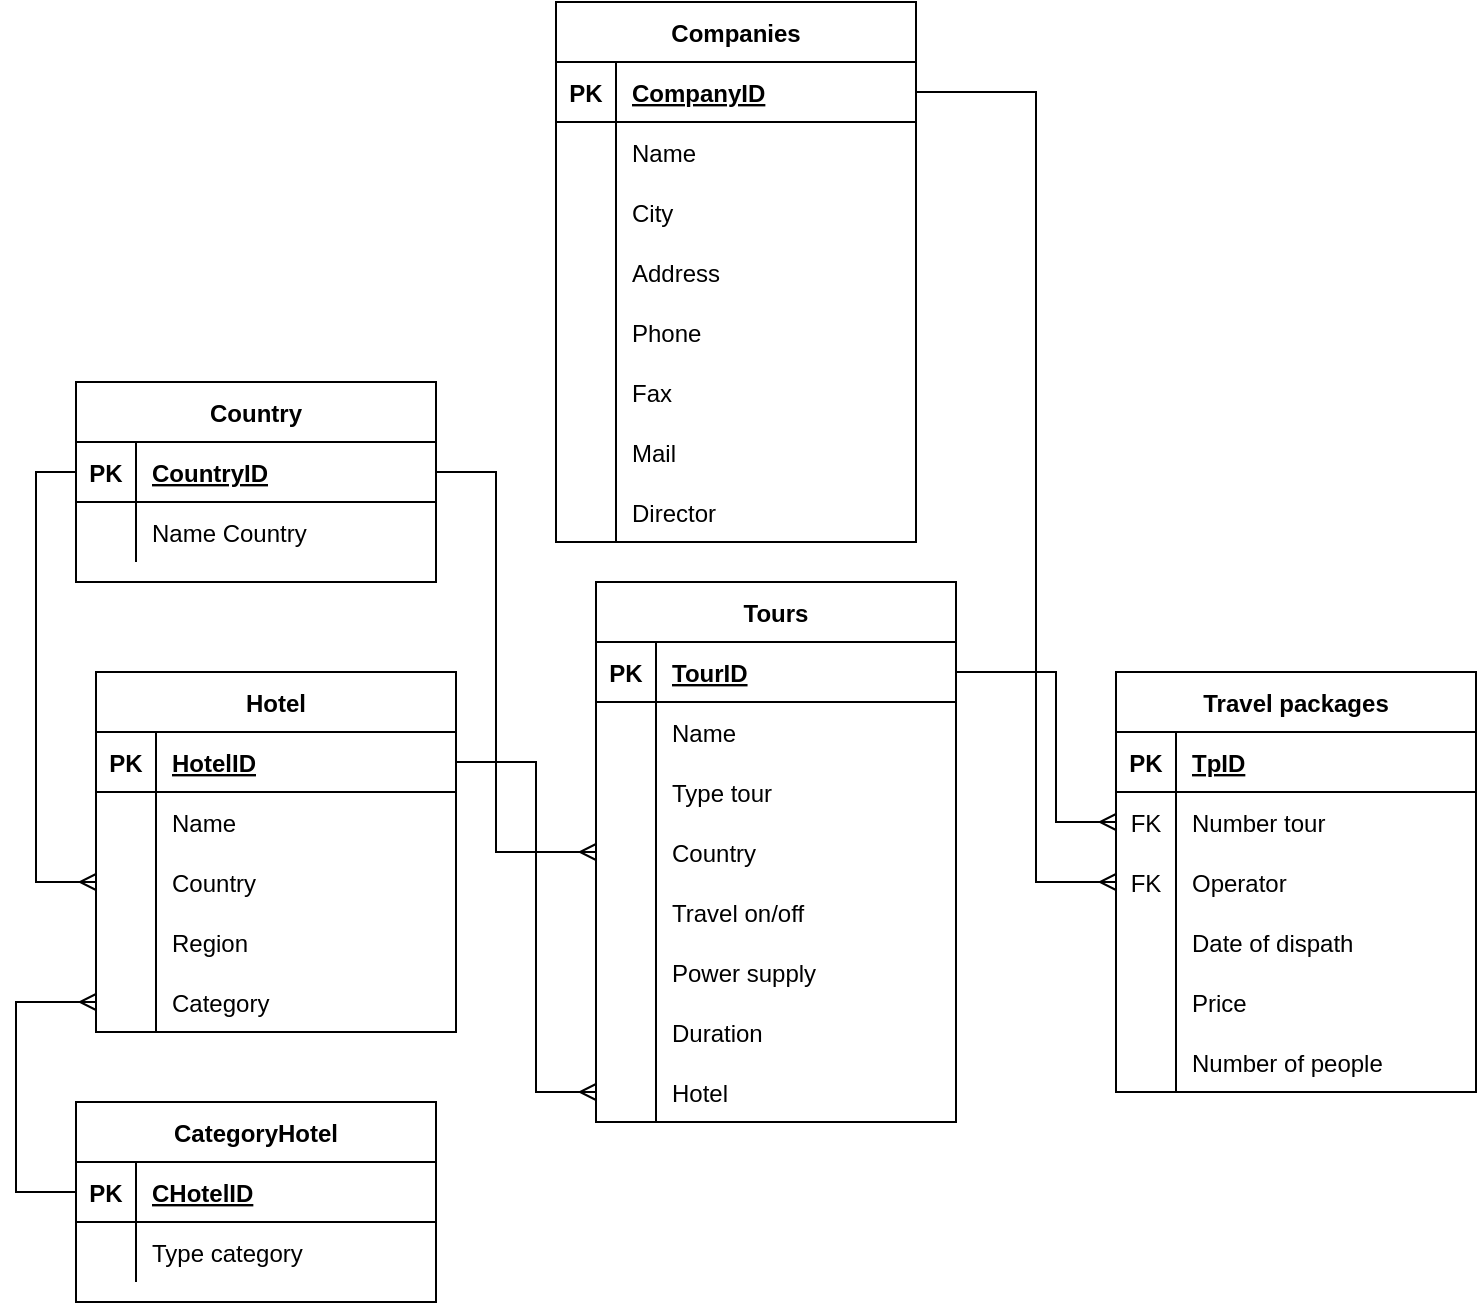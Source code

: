 <mxfile version="13.9.9" type="device" pages="2"><diagram id="Lc61Oj9iBNVvq9Qi2prH" name="Страница 1"><mxGraphModel dx="505" dy="1004" grid="1" gridSize="10" guides="1" tooltips="1" connect="1" arrows="1" fold="1" page="1" pageScale="1" pageWidth="827" pageHeight="1169" math="0" shadow="0"><root><mxCell id="0"/><mxCell id="1" parent="0"/><mxCell id="X6WaeSLlBuZF8RS0wWXy-1" value="Tours" style="shape=table;startSize=30;container=1;collapsible=1;childLayout=tableLayout;fixedRows=1;rowLines=0;fontStyle=1;align=center;resizeLast=1;" parent="1" vertex="1"><mxGeometry x="360" y="730" width="180" height="270" as="geometry"/></mxCell><mxCell id="X6WaeSLlBuZF8RS0wWXy-2" value="" style="shape=partialRectangle;collapsible=0;dropTarget=0;pointerEvents=0;fillColor=none;top=0;left=0;bottom=1;right=0;points=[[0,0.5],[1,0.5]];portConstraint=eastwest;" parent="X6WaeSLlBuZF8RS0wWXy-1" vertex="1"><mxGeometry y="30" width="180" height="30" as="geometry"/></mxCell><mxCell id="X6WaeSLlBuZF8RS0wWXy-3" value="PK" style="shape=partialRectangle;connectable=0;fillColor=none;top=0;left=0;bottom=0;right=0;fontStyle=1;overflow=hidden;" parent="X6WaeSLlBuZF8RS0wWXy-2" vertex="1"><mxGeometry width="30" height="30" as="geometry"/></mxCell><mxCell id="X6WaeSLlBuZF8RS0wWXy-4" value="TourID" style="shape=partialRectangle;connectable=0;fillColor=none;top=0;left=0;bottom=0;right=0;align=left;spacingLeft=6;fontStyle=5;overflow=hidden;" parent="X6WaeSLlBuZF8RS0wWXy-2" vertex="1"><mxGeometry x="30" width="150" height="30" as="geometry"/></mxCell><mxCell id="X6WaeSLlBuZF8RS0wWXy-5" value="" style="shape=partialRectangle;collapsible=0;dropTarget=0;pointerEvents=0;fillColor=none;top=0;left=0;bottom=0;right=0;points=[[0,0.5],[1,0.5]];portConstraint=eastwest;" parent="X6WaeSLlBuZF8RS0wWXy-1" vertex="1"><mxGeometry y="60" width="180" height="30" as="geometry"/></mxCell><mxCell id="X6WaeSLlBuZF8RS0wWXy-6" value="" style="shape=partialRectangle;connectable=0;fillColor=none;top=0;left=0;bottom=0;right=0;editable=1;overflow=hidden;" parent="X6WaeSLlBuZF8RS0wWXy-5" vertex="1"><mxGeometry width="30" height="30" as="geometry"/></mxCell><mxCell id="X6WaeSLlBuZF8RS0wWXy-7" value="Name" style="shape=partialRectangle;connectable=0;fillColor=none;top=0;left=0;bottom=0;right=0;align=left;spacingLeft=6;overflow=hidden;" parent="X6WaeSLlBuZF8RS0wWXy-5" vertex="1"><mxGeometry x="30" width="150" height="30" as="geometry"/></mxCell><mxCell id="X6WaeSLlBuZF8RS0wWXy-8" value="" style="shape=partialRectangle;collapsible=0;dropTarget=0;pointerEvents=0;fillColor=none;top=0;left=0;bottom=0;right=0;points=[[0,0.5],[1,0.5]];portConstraint=eastwest;" parent="X6WaeSLlBuZF8RS0wWXy-1" vertex="1"><mxGeometry y="90" width="180" height="30" as="geometry"/></mxCell><mxCell id="X6WaeSLlBuZF8RS0wWXy-9" value="" style="shape=partialRectangle;connectable=0;fillColor=none;top=0;left=0;bottom=0;right=0;editable=1;overflow=hidden;" parent="X6WaeSLlBuZF8RS0wWXy-8" vertex="1"><mxGeometry width="30" height="30" as="geometry"/></mxCell><mxCell id="X6WaeSLlBuZF8RS0wWXy-10" value="Type tour" style="shape=partialRectangle;connectable=0;fillColor=none;top=0;left=0;bottom=0;right=0;align=left;spacingLeft=6;overflow=hidden;" parent="X6WaeSLlBuZF8RS0wWXy-8" vertex="1"><mxGeometry x="30" width="150" height="30" as="geometry"/></mxCell><mxCell id="X6WaeSLlBuZF8RS0wWXy-11" style="shape=partialRectangle;collapsible=0;dropTarget=0;pointerEvents=0;fillColor=none;top=0;left=0;bottom=0;right=0;points=[[0,0.5],[1,0.5]];portConstraint=eastwest;" parent="X6WaeSLlBuZF8RS0wWXy-1" vertex="1"><mxGeometry y="120" width="180" height="30" as="geometry"/></mxCell><mxCell id="X6WaeSLlBuZF8RS0wWXy-12" value="" style="shape=partialRectangle;connectable=0;fillColor=none;top=0;left=0;bottom=0;right=0;editable=1;overflow=hidden;" parent="X6WaeSLlBuZF8RS0wWXy-11" vertex="1"><mxGeometry width="30" height="30" as="geometry"/></mxCell><mxCell id="X6WaeSLlBuZF8RS0wWXy-13" value="Country" style="shape=partialRectangle;connectable=0;fillColor=none;top=0;left=0;bottom=0;right=0;align=left;spacingLeft=6;overflow=hidden;" parent="X6WaeSLlBuZF8RS0wWXy-11" vertex="1"><mxGeometry x="30" width="150" height="30" as="geometry"/></mxCell><mxCell id="X6WaeSLlBuZF8RS0wWXy-14" value="" style="shape=partialRectangle;collapsible=0;dropTarget=0;pointerEvents=0;fillColor=none;top=0;left=0;bottom=0;right=0;points=[[0,0.5],[1,0.5]];portConstraint=eastwest;" parent="X6WaeSLlBuZF8RS0wWXy-1" vertex="1"><mxGeometry y="150" width="180" height="30" as="geometry"/></mxCell><mxCell id="X6WaeSLlBuZF8RS0wWXy-15" value="" style="shape=partialRectangle;connectable=0;fillColor=none;top=0;left=0;bottom=0;right=0;editable=1;overflow=hidden;" parent="X6WaeSLlBuZF8RS0wWXy-14" vertex="1"><mxGeometry width="30" height="30" as="geometry"/></mxCell><mxCell id="X6WaeSLlBuZF8RS0wWXy-16" value="Travel on/off" style="shape=partialRectangle;connectable=0;fillColor=none;top=0;left=0;bottom=0;right=0;align=left;spacingLeft=6;overflow=hidden;" parent="X6WaeSLlBuZF8RS0wWXy-14" vertex="1"><mxGeometry x="30" width="150" height="30" as="geometry"/></mxCell><mxCell id="X6WaeSLlBuZF8RS0wWXy-17" style="shape=partialRectangle;collapsible=0;dropTarget=0;pointerEvents=0;fillColor=none;top=0;left=0;bottom=0;right=0;points=[[0,0.5],[1,0.5]];portConstraint=eastwest;" parent="X6WaeSLlBuZF8RS0wWXy-1" vertex="1"><mxGeometry y="180" width="180" height="30" as="geometry"/></mxCell><mxCell id="X6WaeSLlBuZF8RS0wWXy-18" style="shape=partialRectangle;connectable=0;fillColor=none;top=0;left=0;bottom=0;right=0;editable=1;overflow=hidden;" parent="X6WaeSLlBuZF8RS0wWXy-17" vertex="1"><mxGeometry width="30" height="30" as="geometry"/></mxCell><mxCell id="X6WaeSLlBuZF8RS0wWXy-19" value="Power supply" style="shape=partialRectangle;connectable=0;fillColor=none;top=0;left=0;bottom=0;right=0;align=left;spacingLeft=6;overflow=hidden;" parent="X6WaeSLlBuZF8RS0wWXy-17" vertex="1"><mxGeometry x="30" width="150" height="30" as="geometry"/></mxCell><mxCell id="X6WaeSLlBuZF8RS0wWXy-20" style="shape=partialRectangle;collapsible=0;dropTarget=0;pointerEvents=0;fillColor=none;top=0;left=0;bottom=0;right=0;points=[[0,0.5],[1,0.5]];portConstraint=eastwest;" parent="X6WaeSLlBuZF8RS0wWXy-1" vertex="1"><mxGeometry y="210" width="180" height="30" as="geometry"/></mxCell><mxCell id="X6WaeSLlBuZF8RS0wWXy-21" style="shape=partialRectangle;connectable=0;fillColor=none;top=0;left=0;bottom=0;right=0;editable=1;overflow=hidden;" parent="X6WaeSLlBuZF8RS0wWXy-20" vertex="1"><mxGeometry width="30" height="30" as="geometry"/></mxCell><mxCell id="X6WaeSLlBuZF8RS0wWXy-22" value="Duration" style="shape=partialRectangle;connectable=0;fillColor=none;top=0;left=0;bottom=0;right=0;align=left;spacingLeft=6;overflow=hidden;" parent="X6WaeSLlBuZF8RS0wWXy-20" vertex="1"><mxGeometry x="30" width="150" height="30" as="geometry"/></mxCell><mxCell id="X6WaeSLlBuZF8RS0wWXy-23" style="shape=partialRectangle;collapsible=0;dropTarget=0;pointerEvents=0;fillColor=none;top=0;left=0;bottom=0;right=0;points=[[0,0.5],[1,0.5]];portConstraint=eastwest;" parent="X6WaeSLlBuZF8RS0wWXy-1" vertex="1"><mxGeometry y="240" width="180" height="30" as="geometry"/></mxCell><mxCell id="X6WaeSLlBuZF8RS0wWXy-24" style="shape=partialRectangle;connectable=0;fillColor=none;top=0;left=0;bottom=0;right=0;editable=1;overflow=hidden;" parent="X6WaeSLlBuZF8RS0wWXy-23" vertex="1"><mxGeometry width="30" height="30" as="geometry"/></mxCell><mxCell id="X6WaeSLlBuZF8RS0wWXy-25" value="Hotel" style="shape=partialRectangle;connectable=0;fillColor=none;top=0;left=0;bottom=0;right=0;align=left;spacingLeft=6;overflow=hidden;" parent="X6WaeSLlBuZF8RS0wWXy-23" vertex="1"><mxGeometry x="30" width="150" height="30" as="geometry"/></mxCell><mxCell id="X6WaeSLlBuZF8RS0wWXy-26" value="Hotel" style="shape=table;startSize=30;container=1;collapsible=1;childLayout=tableLayout;fixedRows=1;rowLines=0;fontStyle=1;align=center;resizeLast=1;" parent="1" vertex="1"><mxGeometry x="110" y="775" width="180" height="180" as="geometry"/></mxCell><mxCell id="X6WaeSLlBuZF8RS0wWXy-27" value="" style="shape=partialRectangle;collapsible=0;dropTarget=0;pointerEvents=0;fillColor=none;top=0;left=0;bottom=1;right=0;points=[[0,0.5],[1,0.5]];portConstraint=eastwest;" parent="X6WaeSLlBuZF8RS0wWXy-26" vertex="1"><mxGeometry y="30" width="180" height="30" as="geometry"/></mxCell><mxCell id="X6WaeSLlBuZF8RS0wWXy-28" value="PK" style="shape=partialRectangle;connectable=0;fillColor=none;top=0;left=0;bottom=0;right=0;fontStyle=1;overflow=hidden;" parent="X6WaeSLlBuZF8RS0wWXy-27" vertex="1"><mxGeometry width="30" height="30" as="geometry"/></mxCell><mxCell id="X6WaeSLlBuZF8RS0wWXy-29" value="HotelID" style="shape=partialRectangle;connectable=0;fillColor=none;top=0;left=0;bottom=0;right=0;align=left;spacingLeft=6;fontStyle=5;overflow=hidden;" parent="X6WaeSLlBuZF8RS0wWXy-27" vertex="1"><mxGeometry x="30" width="150" height="30" as="geometry"/></mxCell><mxCell id="X6WaeSLlBuZF8RS0wWXy-30" value="" style="shape=partialRectangle;collapsible=0;dropTarget=0;pointerEvents=0;fillColor=none;top=0;left=0;bottom=0;right=0;points=[[0,0.5],[1,0.5]];portConstraint=eastwest;" parent="X6WaeSLlBuZF8RS0wWXy-26" vertex="1"><mxGeometry y="60" width="180" height="30" as="geometry"/></mxCell><mxCell id="X6WaeSLlBuZF8RS0wWXy-31" value="" style="shape=partialRectangle;connectable=0;fillColor=none;top=0;left=0;bottom=0;right=0;editable=1;overflow=hidden;" parent="X6WaeSLlBuZF8RS0wWXy-30" vertex="1"><mxGeometry width="30" height="30" as="geometry"/></mxCell><mxCell id="X6WaeSLlBuZF8RS0wWXy-32" value="Name" style="shape=partialRectangle;connectable=0;fillColor=none;top=0;left=0;bottom=0;right=0;align=left;spacingLeft=6;overflow=hidden;" parent="X6WaeSLlBuZF8RS0wWXy-30" vertex="1"><mxGeometry x="30" width="150" height="30" as="geometry"/></mxCell><mxCell id="X6WaeSLlBuZF8RS0wWXy-33" style="shape=partialRectangle;collapsible=0;dropTarget=0;pointerEvents=0;fillColor=none;top=0;left=0;bottom=0;right=0;points=[[0,0.5],[1,0.5]];portConstraint=eastwest;" parent="X6WaeSLlBuZF8RS0wWXy-26" vertex="1"><mxGeometry y="90" width="180" height="30" as="geometry"/></mxCell><mxCell id="X6WaeSLlBuZF8RS0wWXy-34" style="shape=partialRectangle;connectable=0;fillColor=none;top=0;left=0;bottom=0;right=0;editable=1;overflow=hidden;" parent="X6WaeSLlBuZF8RS0wWXy-33" vertex="1"><mxGeometry width="30" height="30" as="geometry"/></mxCell><mxCell id="X6WaeSLlBuZF8RS0wWXy-35" value="Country" style="shape=partialRectangle;connectable=0;fillColor=none;top=0;left=0;bottom=0;right=0;align=left;spacingLeft=6;overflow=hidden;" parent="X6WaeSLlBuZF8RS0wWXy-33" vertex="1"><mxGeometry x="30" width="150" height="30" as="geometry"/></mxCell><mxCell id="X6WaeSLlBuZF8RS0wWXy-36" value="" style="shape=partialRectangle;collapsible=0;dropTarget=0;pointerEvents=0;fillColor=none;top=0;left=0;bottom=0;right=0;points=[[0,0.5],[1,0.5]];portConstraint=eastwest;" parent="X6WaeSLlBuZF8RS0wWXy-26" vertex="1"><mxGeometry y="120" width="180" height="30" as="geometry"/></mxCell><mxCell id="X6WaeSLlBuZF8RS0wWXy-37" value="" style="shape=partialRectangle;connectable=0;fillColor=none;top=0;left=0;bottom=0;right=0;editable=1;overflow=hidden;" parent="X6WaeSLlBuZF8RS0wWXy-36" vertex="1"><mxGeometry width="30" height="30" as="geometry"/></mxCell><mxCell id="X6WaeSLlBuZF8RS0wWXy-38" value="Region" style="shape=partialRectangle;connectable=0;fillColor=none;top=0;left=0;bottom=0;right=0;align=left;spacingLeft=6;overflow=hidden;" parent="X6WaeSLlBuZF8RS0wWXy-36" vertex="1"><mxGeometry x="30" width="150" height="30" as="geometry"/></mxCell><mxCell id="X6WaeSLlBuZF8RS0wWXy-39" style="shape=partialRectangle;collapsible=0;dropTarget=0;pointerEvents=0;fillColor=none;top=0;left=0;bottom=0;right=0;points=[[0,0.5],[1,0.5]];portConstraint=eastwest;" parent="X6WaeSLlBuZF8RS0wWXy-26" vertex="1"><mxGeometry y="150" width="180" height="30" as="geometry"/></mxCell><mxCell id="X6WaeSLlBuZF8RS0wWXy-40" style="shape=partialRectangle;connectable=0;fillColor=none;top=0;left=0;bottom=0;right=0;editable=1;overflow=hidden;" parent="X6WaeSLlBuZF8RS0wWXy-39" vertex="1"><mxGeometry width="30" height="30" as="geometry"/></mxCell><mxCell id="X6WaeSLlBuZF8RS0wWXy-41" value="Category" style="shape=partialRectangle;connectable=0;fillColor=none;top=0;left=0;bottom=0;right=0;align=left;spacingLeft=6;overflow=hidden;" parent="X6WaeSLlBuZF8RS0wWXy-39" vertex="1"><mxGeometry x="30" width="150" height="30" as="geometry"/></mxCell><mxCell id="X6WaeSLlBuZF8RS0wWXy-42" value="Travel packages" style="shape=table;startSize=30;container=1;collapsible=1;childLayout=tableLayout;fixedRows=1;rowLines=0;fontStyle=1;align=center;resizeLast=1;" parent="1" vertex="1"><mxGeometry x="620" y="775" width="180" height="210" as="geometry"/></mxCell><mxCell id="X6WaeSLlBuZF8RS0wWXy-43" value="" style="shape=partialRectangle;collapsible=0;dropTarget=0;pointerEvents=0;fillColor=none;top=0;left=0;bottom=1;right=0;points=[[0,0.5],[1,0.5]];portConstraint=eastwest;" parent="X6WaeSLlBuZF8RS0wWXy-42" vertex="1"><mxGeometry y="30" width="180" height="30" as="geometry"/></mxCell><mxCell id="X6WaeSLlBuZF8RS0wWXy-44" value="PK" style="shape=partialRectangle;connectable=0;fillColor=none;top=0;left=0;bottom=0;right=0;fontStyle=1;overflow=hidden;" parent="X6WaeSLlBuZF8RS0wWXy-43" vertex="1"><mxGeometry width="30" height="30" as="geometry"/></mxCell><mxCell id="X6WaeSLlBuZF8RS0wWXy-45" value="TpID" style="shape=partialRectangle;connectable=0;fillColor=none;top=0;left=0;bottom=0;right=0;align=left;spacingLeft=6;fontStyle=5;overflow=hidden;" parent="X6WaeSLlBuZF8RS0wWXy-43" vertex="1"><mxGeometry x="30" width="150" height="30" as="geometry"/></mxCell><mxCell id="X6WaeSLlBuZF8RS0wWXy-89" value="" style="shape=partialRectangle;collapsible=0;dropTarget=0;pointerEvents=0;fillColor=none;top=0;left=0;bottom=0;right=0;points=[[0,0.5],[1,0.5]];portConstraint=eastwest;" parent="X6WaeSLlBuZF8RS0wWXy-42" vertex="1"><mxGeometry y="60" width="180" height="30" as="geometry"/></mxCell><mxCell id="X6WaeSLlBuZF8RS0wWXy-90" value="FK" style="shape=partialRectangle;connectable=0;fillColor=none;top=0;left=0;bottom=0;right=0;editable=1;overflow=hidden;" parent="X6WaeSLlBuZF8RS0wWXy-89" vertex="1"><mxGeometry width="30" height="30" as="geometry"/></mxCell><mxCell id="X6WaeSLlBuZF8RS0wWXy-91" value="Number tour" style="shape=partialRectangle;connectable=0;fillColor=none;top=0;left=0;bottom=0;right=0;align=left;spacingLeft=6;overflow=hidden;" parent="X6WaeSLlBuZF8RS0wWXy-89" vertex="1"><mxGeometry x="30" width="150" height="30" as="geometry"/></mxCell><mxCell id="X6WaeSLlBuZF8RS0wWXy-49" value="" style="shape=partialRectangle;collapsible=0;dropTarget=0;pointerEvents=0;fillColor=none;top=0;left=0;bottom=0;right=0;points=[[0,0.5],[1,0.5]];portConstraint=eastwest;" parent="X6WaeSLlBuZF8RS0wWXy-42" vertex="1"><mxGeometry y="90" width="180" height="30" as="geometry"/></mxCell><mxCell id="X6WaeSLlBuZF8RS0wWXy-50" value="FK" style="shape=partialRectangle;connectable=0;fillColor=none;top=0;left=0;bottom=0;right=0;editable=1;overflow=hidden;" parent="X6WaeSLlBuZF8RS0wWXy-49" vertex="1"><mxGeometry width="30" height="30" as="geometry"/></mxCell><mxCell id="X6WaeSLlBuZF8RS0wWXy-51" value="Operator" style="shape=partialRectangle;connectable=0;fillColor=none;top=0;left=0;bottom=0;right=0;align=left;spacingLeft=6;overflow=hidden;" parent="X6WaeSLlBuZF8RS0wWXy-49" vertex="1"><mxGeometry x="30" width="150" height="30" as="geometry"/></mxCell><mxCell id="X6WaeSLlBuZF8RS0wWXy-52" style="shape=partialRectangle;collapsible=0;dropTarget=0;pointerEvents=0;fillColor=none;top=0;left=0;bottom=0;right=0;points=[[0,0.5],[1,0.5]];portConstraint=eastwest;" parent="X6WaeSLlBuZF8RS0wWXy-42" vertex="1"><mxGeometry y="120" width="180" height="30" as="geometry"/></mxCell><mxCell id="X6WaeSLlBuZF8RS0wWXy-53" style="shape=partialRectangle;connectable=0;fillColor=none;top=0;left=0;bottom=0;right=0;editable=1;overflow=hidden;" parent="X6WaeSLlBuZF8RS0wWXy-52" vertex="1"><mxGeometry width="30" height="30" as="geometry"/></mxCell><mxCell id="X6WaeSLlBuZF8RS0wWXy-54" value="Date of dispath" style="shape=partialRectangle;connectable=0;fillColor=none;top=0;left=0;bottom=0;right=0;align=left;spacingLeft=6;overflow=hidden;" parent="X6WaeSLlBuZF8RS0wWXy-52" vertex="1"><mxGeometry x="30" width="150" height="30" as="geometry"/></mxCell><mxCell id="X6WaeSLlBuZF8RS0wWXy-55" value="" style="shape=partialRectangle;collapsible=0;dropTarget=0;pointerEvents=0;fillColor=none;top=0;left=0;bottom=0;right=0;points=[[0,0.5],[1,0.5]];portConstraint=eastwest;" parent="X6WaeSLlBuZF8RS0wWXy-42" vertex="1"><mxGeometry y="150" width="180" height="30" as="geometry"/></mxCell><mxCell id="X6WaeSLlBuZF8RS0wWXy-56" value="" style="shape=partialRectangle;connectable=0;fillColor=none;top=0;left=0;bottom=0;right=0;editable=1;overflow=hidden;" parent="X6WaeSLlBuZF8RS0wWXy-55" vertex="1"><mxGeometry width="30" height="30" as="geometry"/></mxCell><mxCell id="X6WaeSLlBuZF8RS0wWXy-57" value="Price" style="shape=partialRectangle;connectable=0;fillColor=none;top=0;left=0;bottom=0;right=0;align=left;spacingLeft=6;overflow=hidden;" parent="X6WaeSLlBuZF8RS0wWXy-55" vertex="1"><mxGeometry x="30" width="150" height="30" as="geometry"/></mxCell><mxCell id="X6WaeSLlBuZF8RS0wWXy-58" style="shape=partialRectangle;collapsible=0;dropTarget=0;pointerEvents=0;fillColor=none;top=0;left=0;bottom=0;right=0;points=[[0,0.5],[1,0.5]];portConstraint=eastwest;" parent="X6WaeSLlBuZF8RS0wWXy-42" vertex="1"><mxGeometry y="180" width="180" height="30" as="geometry"/></mxCell><mxCell id="X6WaeSLlBuZF8RS0wWXy-59" style="shape=partialRectangle;connectable=0;fillColor=none;top=0;left=0;bottom=0;right=0;editable=1;overflow=hidden;" parent="X6WaeSLlBuZF8RS0wWXy-58" vertex="1"><mxGeometry width="30" height="30" as="geometry"/></mxCell><mxCell id="X6WaeSLlBuZF8RS0wWXy-60" value="Number of people" style="shape=partialRectangle;connectable=0;fillColor=none;top=0;left=0;bottom=0;right=0;align=left;spacingLeft=6;overflow=hidden;" parent="X6WaeSLlBuZF8RS0wWXy-58" vertex="1"><mxGeometry x="30" width="150" height="30" as="geometry"/></mxCell><mxCell id="X6WaeSLlBuZF8RS0wWXy-61" value="Companies" style="shape=table;startSize=30;container=1;collapsible=1;childLayout=tableLayout;fixedRows=1;rowLines=0;fontStyle=1;align=center;resizeLast=1;" parent="1" vertex="1"><mxGeometry x="340" y="440" width="180" height="270" as="geometry"/></mxCell><mxCell id="X6WaeSLlBuZF8RS0wWXy-62" value="" style="shape=partialRectangle;collapsible=0;dropTarget=0;pointerEvents=0;fillColor=none;top=0;left=0;bottom=1;right=0;points=[[0,0.5],[1,0.5]];portConstraint=eastwest;" parent="X6WaeSLlBuZF8RS0wWXy-61" vertex="1"><mxGeometry y="30" width="180" height="30" as="geometry"/></mxCell><mxCell id="X6WaeSLlBuZF8RS0wWXy-63" value="PK" style="shape=partialRectangle;connectable=0;fillColor=none;top=0;left=0;bottom=0;right=0;fontStyle=1;overflow=hidden;" parent="X6WaeSLlBuZF8RS0wWXy-62" vertex="1"><mxGeometry width="30" height="30" as="geometry"/></mxCell><mxCell id="X6WaeSLlBuZF8RS0wWXy-64" value="CompanуID" style="shape=partialRectangle;connectable=0;fillColor=none;top=0;left=0;bottom=0;right=0;align=left;spacingLeft=6;fontStyle=5;overflow=hidden;" parent="X6WaeSLlBuZF8RS0wWXy-62" vertex="1"><mxGeometry x="30" width="150" height="30" as="geometry"/></mxCell><mxCell id="X6WaeSLlBuZF8RS0wWXy-65" value="" style="shape=partialRectangle;collapsible=0;dropTarget=0;pointerEvents=0;fillColor=none;top=0;left=0;bottom=0;right=0;points=[[0,0.5],[1,0.5]];portConstraint=eastwest;" parent="X6WaeSLlBuZF8RS0wWXy-61" vertex="1"><mxGeometry y="60" width="180" height="30" as="geometry"/></mxCell><mxCell id="X6WaeSLlBuZF8RS0wWXy-66" value="" style="shape=partialRectangle;connectable=0;fillColor=none;top=0;left=0;bottom=0;right=0;editable=1;overflow=hidden;" parent="X6WaeSLlBuZF8RS0wWXy-65" vertex="1"><mxGeometry width="30" height="30" as="geometry"/></mxCell><mxCell id="X6WaeSLlBuZF8RS0wWXy-67" value="Name" style="shape=partialRectangle;connectable=0;fillColor=none;top=0;left=0;bottom=0;right=0;align=left;spacingLeft=6;overflow=hidden;" parent="X6WaeSLlBuZF8RS0wWXy-65" vertex="1"><mxGeometry x="30" width="150" height="30" as="geometry"/></mxCell><mxCell id="X6WaeSLlBuZF8RS0wWXy-68" value="" style="shape=partialRectangle;collapsible=0;dropTarget=0;pointerEvents=0;fillColor=none;top=0;left=0;bottom=0;right=0;points=[[0,0.5],[1,0.5]];portConstraint=eastwest;" parent="X6WaeSLlBuZF8RS0wWXy-61" vertex="1"><mxGeometry y="90" width="180" height="30" as="geometry"/></mxCell><mxCell id="X6WaeSLlBuZF8RS0wWXy-69" value="" style="shape=partialRectangle;connectable=0;fillColor=none;top=0;left=0;bottom=0;right=0;editable=1;overflow=hidden;" parent="X6WaeSLlBuZF8RS0wWXy-68" vertex="1"><mxGeometry width="30" height="30" as="geometry"/></mxCell><mxCell id="X6WaeSLlBuZF8RS0wWXy-70" value="City" style="shape=partialRectangle;connectable=0;fillColor=none;top=0;left=0;bottom=0;right=0;align=left;spacingLeft=6;overflow=hidden;" parent="X6WaeSLlBuZF8RS0wWXy-68" vertex="1"><mxGeometry x="30" width="150" height="30" as="geometry"/></mxCell><mxCell id="X6WaeSLlBuZF8RS0wWXy-71" style="shape=partialRectangle;collapsible=0;dropTarget=0;pointerEvents=0;fillColor=none;top=0;left=0;bottom=0;right=0;points=[[0,0.5],[1,0.5]];portConstraint=eastwest;" parent="X6WaeSLlBuZF8RS0wWXy-61" vertex="1"><mxGeometry y="120" width="180" height="30" as="geometry"/></mxCell><mxCell id="X6WaeSLlBuZF8RS0wWXy-72" style="shape=partialRectangle;connectable=0;fillColor=none;top=0;left=0;bottom=0;right=0;editable=1;overflow=hidden;" parent="X6WaeSLlBuZF8RS0wWXy-71" vertex="1"><mxGeometry width="30" height="30" as="geometry"/></mxCell><mxCell id="X6WaeSLlBuZF8RS0wWXy-73" value="Address" style="shape=partialRectangle;connectable=0;fillColor=none;top=0;left=0;bottom=0;right=0;align=left;spacingLeft=6;overflow=hidden;" parent="X6WaeSLlBuZF8RS0wWXy-71" vertex="1"><mxGeometry x="30" width="150" height="30" as="geometry"/></mxCell><mxCell id="X6WaeSLlBuZF8RS0wWXy-74" value="" style="shape=partialRectangle;collapsible=0;dropTarget=0;pointerEvents=0;fillColor=none;top=0;left=0;bottom=0;right=0;points=[[0,0.5],[1,0.5]];portConstraint=eastwest;" parent="X6WaeSLlBuZF8RS0wWXy-61" vertex="1"><mxGeometry y="150" width="180" height="30" as="geometry"/></mxCell><mxCell id="X6WaeSLlBuZF8RS0wWXy-75" value="" style="shape=partialRectangle;connectable=0;fillColor=none;top=0;left=0;bottom=0;right=0;editable=1;overflow=hidden;" parent="X6WaeSLlBuZF8RS0wWXy-74" vertex="1"><mxGeometry width="30" height="30" as="geometry"/></mxCell><mxCell id="X6WaeSLlBuZF8RS0wWXy-76" value="Phone" style="shape=partialRectangle;connectable=0;fillColor=none;top=0;left=0;bottom=0;right=0;align=left;spacingLeft=6;overflow=hidden;" parent="X6WaeSLlBuZF8RS0wWXy-74" vertex="1"><mxGeometry x="30" width="150" height="30" as="geometry"/></mxCell><mxCell id="X6WaeSLlBuZF8RS0wWXy-77" style="shape=partialRectangle;collapsible=0;dropTarget=0;pointerEvents=0;fillColor=none;top=0;left=0;bottom=0;right=0;points=[[0,0.5],[1,0.5]];portConstraint=eastwest;" parent="X6WaeSLlBuZF8RS0wWXy-61" vertex="1"><mxGeometry y="180" width="180" height="30" as="geometry"/></mxCell><mxCell id="X6WaeSLlBuZF8RS0wWXy-78" style="shape=partialRectangle;connectable=0;fillColor=none;top=0;left=0;bottom=0;right=0;editable=1;overflow=hidden;" parent="X6WaeSLlBuZF8RS0wWXy-77" vertex="1"><mxGeometry width="30" height="30" as="geometry"/></mxCell><mxCell id="X6WaeSLlBuZF8RS0wWXy-79" value="Fax" style="shape=partialRectangle;connectable=0;fillColor=none;top=0;left=0;bottom=0;right=0;align=left;spacingLeft=6;overflow=hidden;" parent="X6WaeSLlBuZF8RS0wWXy-77" vertex="1"><mxGeometry x="30" width="150" height="30" as="geometry"/></mxCell><mxCell id="X6WaeSLlBuZF8RS0wWXy-80" style="shape=partialRectangle;collapsible=0;dropTarget=0;pointerEvents=0;fillColor=none;top=0;left=0;bottom=0;right=0;points=[[0,0.5],[1,0.5]];portConstraint=eastwest;" parent="X6WaeSLlBuZF8RS0wWXy-61" vertex="1"><mxGeometry y="210" width="180" height="30" as="geometry"/></mxCell><mxCell id="X6WaeSLlBuZF8RS0wWXy-81" style="shape=partialRectangle;connectable=0;fillColor=none;top=0;left=0;bottom=0;right=0;editable=1;overflow=hidden;" parent="X6WaeSLlBuZF8RS0wWXy-80" vertex="1"><mxGeometry width="30" height="30" as="geometry"/></mxCell><mxCell id="X6WaeSLlBuZF8RS0wWXy-82" value="Mail" style="shape=partialRectangle;connectable=0;fillColor=none;top=0;left=0;bottom=0;right=0;align=left;spacingLeft=6;overflow=hidden;" parent="X6WaeSLlBuZF8RS0wWXy-80" vertex="1"><mxGeometry x="30" width="150" height="30" as="geometry"/></mxCell><mxCell id="X6WaeSLlBuZF8RS0wWXy-83" style="shape=partialRectangle;collapsible=0;dropTarget=0;pointerEvents=0;fillColor=none;top=0;left=0;bottom=0;right=0;points=[[0,0.5],[1,0.5]];portConstraint=eastwest;" parent="X6WaeSLlBuZF8RS0wWXy-61" vertex="1"><mxGeometry y="240" width="180" height="30" as="geometry"/></mxCell><mxCell id="X6WaeSLlBuZF8RS0wWXy-84" style="shape=partialRectangle;connectable=0;fillColor=none;top=0;left=0;bottom=0;right=0;editable=1;overflow=hidden;" parent="X6WaeSLlBuZF8RS0wWXy-83" vertex="1"><mxGeometry width="30" height="30" as="geometry"/></mxCell><mxCell id="X6WaeSLlBuZF8RS0wWXy-85" value="Director" style="shape=partialRectangle;connectable=0;fillColor=none;top=0;left=0;bottom=0;right=0;align=left;spacingLeft=6;overflow=hidden;" parent="X6WaeSLlBuZF8RS0wWXy-83" vertex="1"><mxGeometry x="30" width="150" height="30" as="geometry"/></mxCell><mxCell id="X6WaeSLlBuZF8RS0wWXy-87" style="edgeStyle=orthogonalEdgeStyle;rounded=0;orthogonalLoop=1;jettySize=auto;html=1;exitX=1;exitY=0.5;exitDx=0;exitDy=0;endArrow=ERmany;endFill=0;entryX=0;entryY=0.5;entryDx=0;entryDy=0;" parent="1" source="X6WaeSLlBuZF8RS0wWXy-27" target="X6WaeSLlBuZF8RS0wWXy-23" edge="1"><mxGeometry relative="1" as="geometry"><mxPoint x="765" y="840" as="targetPoint"/><mxPoint x="360" y="825" as="sourcePoint"/><Array as="points"><mxPoint x="330" y="820"/><mxPoint x="330" y="985"/></Array></mxGeometry></mxCell><mxCell id="X6WaeSLlBuZF8RS0wWXy-88" style="edgeStyle=orthogonalEdgeStyle;rounded=0;orthogonalLoop=1;jettySize=auto;html=1;exitX=1;exitY=0.5;exitDx=0;exitDy=0;endArrow=ERmany;endFill=0;entryX=0;entryY=0.5;entryDx=0;entryDy=0;" parent="1" source="X6WaeSLlBuZF8RS0wWXy-62" target="X6WaeSLlBuZF8RS0wWXy-49" edge="1"><mxGeometry relative="1" as="geometry"><mxPoint x="570" y="760" as="targetPoint"/><mxPoint x="640" y="570" as="sourcePoint"/><Array as="points"><mxPoint x="580" y="485"/><mxPoint x="580" y="880"/></Array></mxGeometry></mxCell><mxCell id="X6WaeSLlBuZF8RS0wWXy-93" style="edgeStyle=orthogonalEdgeStyle;rounded=0;orthogonalLoop=1;jettySize=auto;html=1;exitX=1;exitY=0.5;exitDx=0;exitDy=0;endArrow=ERmany;endFill=0;entryX=0;entryY=0.5;entryDx=0;entryDy=0;" parent="1" source="X6WaeSLlBuZF8RS0wWXy-2" target="X6WaeSLlBuZF8RS0wWXy-89" edge="1"><mxGeometry relative="1" as="geometry"><mxPoint x="630" y="920" as="targetPoint"/><mxPoint x="530" y="495" as="sourcePoint"/><Array as="points"><mxPoint x="590" y="775"/><mxPoint x="590" y="850"/></Array></mxGeometry></mxCell><mxCell id="X6WaeSLlBuZF8RS0wWXy-94" value="CategoryHotel" style="shape=table;startSize=30;container=1;collapsible=1;childLayout=tableLayout;fixedRows=1;rowLines=0;fontStyle=1;align=center;resizeLast=1;" parent="1" vertex="1"><mxGeometry x="100" y="990" width="180" height="100" as="geometry"/></mxCell><mxCell id="X6WaeSLlBuZF8RS0wWXy-95" value="" style="shape=partialRectangle;collapsible=0;dropTarget=0;pointerEvents=0;fillColor=none;top=0;left=0;bottom=1;right=0;points=[[0,0.5],[1,0.5]];portConstraint=eastwest;" parent="X6WaeSLlBuZF8RS0wWXy-94" vertex="1"><mxGeometry y="30" width="180" height="30" as="geometry"/></mxCell><mxCell id="X6WaeSLlBuZF8RS0wWXy-96" value="PK" style="shape=partialRectangle;connectable=0;fillColor=none;top=0;left=0;bottom=0;right=0;fontStyle=1;overflow=hidden;" parent="X6WaeSLlBuZF8RS0wWXy-95" vertex="1"><mxGeometry width="30" height="30" as="geometry"/></mxCell><mxCell id="X6WaeSLlBuZF8RS0wWXy-97" value="CHotelID" style="shape=partialRectangle;connectable=0;fillColor=none;top=0;left=0;bottom=0;right=0;align=left;spacingLeft=6;fontStyle=5;overflow=hidden;" parent="X6WaeSLlBuZF8RS0wWXy-95" vertex="1"><mxGeometry x="30" width="150" height="30" as="geometry"/></mxCell><mxCell id="X6WaeSLlBuZF8RS0wWXy-101" value="" style="shape=partialRectangle;collapsible=0;dropTarget=0;pointerEvents=0;fillColor=none;top=0;left=0;bottom=0;right=0;points=[[0,0.5],[1,0.5]];portConstraint=eastwest;" parent="X6WaeSLlBuZF8RS0wWXy-94" vertex="1"><mxGeometry y="60" width="180" height="30" as="geometry"/></mxCell><mxCell id="X6WaeSLlBuZF8RS0wWXy-102" value="" style="shape=partialRectangle;connectable=0;fillColor=none;top=0;left=0;bottom=0;right=0;editable=1;overflow=hidden;" parent="X6WaeSLlBuZF8RS0wWXy-101" vertex="1"><mxGeometry width="30" height="30" as="geometry"/></mxCell><mxCell id="X6WaeSLlBuZF8RS0wWXy-103" value="Type category" style="shape=partialRectangle;connectable=0;fillColor=none;top=0;left=0;bottom=0;right=0;align=left;spacingLeft=6;overflow=hidden;" parent="X6WaeSLlBuZF8RS0wWXy-101" vertex="1"><mxGeometry x="30" width="150" height="30" as="geometry"/></mxCell><mxCell id="X6WaeSLlBuZF8RS0wWXy-107" style="edgeStyle=orthogonalEdgeStyle;rounded=0;orthogonalLoop=1;jettySize=auto;html=1;exitX=0;exitY=0.5;exitDx=0;exitDy=0;endArrow=ERmany;endFill=0;entryX=0;entryY=0.5;entryDx=0;entryDy=0;" parent="1" source="X6WaeSLlBuZF8RS0wWXy-95" target="X6WaeSLlBuZF8RS0wWXy-39" edge="1"><mxGeometry relative="1" as="geometry"><mxPoint x="110" y="935" as="targetPoint"/><mxPoint x="10" y="510" as="sourcePoint"/><Array as="points"><mxPoint x="70" y="1035"/><mxPoint x="70" y="940"/></Array></mxGeometry></mxCell><mxCell id="X6WaeSLlBuZF8RS0wWXy-108" value="Country" style="shape=table;startSize=30;container=1;collapsible=1;childLayout=tableLayout;fixedRows=1;rowLines=0;fontStyle=1;align=center;resizeLast=1;" parent="1" vertex="1"><mxGeometry x="100" y="630" width="180" height="100" as="geometry"/></mxCell><mxCell id="X6WaeSLlBuZF8RS0wWXy-109" value="" style="shape=partialRectangle;collapsible=0;dropTarget=0;pointerEvents=0;fillColor=none;top=0;left=0;bottom=1;right=0;points=[[0,0.5],[1,0.5]];portConstraint=eastwest;" parent="X6WaeSLlBuZF8RS0wWXy-108" vertex="1"><mxGeometry y="30" width="180" height="30" as="geometry"/></mxCell><mxCell id="X6WaeSLlBuZF8RS0wWXy-110" value="PK" style="shape=partialRectangle;connectable=0;fillColor=none;top=0;left=0;bottom=0;right=0;fontStyle=1;overflow=hidden;" parent="X6WaeSLlBuZF8RS0wWXy-109" vertex="1"><mxGeometry width="30" height="30" as="geometry"/></mxCell><mxCell id="X6WaeSLlBuZF8RS0wWXy-111" value="CountryID" style="shape=partialRectangle;connectable=0;fillColor=none;top=0;left=0;bottom=0;right=0;align=left;spacingLeft=6;fontStyle=5;overflow=hidden;" parent="X6WaeSLlBuZF8RS0wWXy-109" vertex="1"><mxGeometry x="30" width="150" height="30" as="geometry"/></mxCell><mxCell id="X6WaeSLlBuZF8RS0wWXy-112" value="" style="shape=partialRectangle;collapsible=0;dropTarget=0;pointerEvents=0;fillColor=none;top=0;left=0;bottom=0;right=0;points=[[0,0.5],[1,0.5]];portConstraint=eastwest;" parent="X6WaeSLlBuZF8RS0wWXy-108" vertex="1"><mxGeometry y="60" width="180" height="30" as="geometry"/></mxCell><mxCell id="X6WaeSLlBuZF8RS0wWXy-113" value="" style="shape=partialRectangle;connectable=0;fillColor=none;top=0;left=0;bottom=0;right=0;editable=1;overflow=hidden;" parent="X6WaeSLlBuZF8RS0wWXy-112" vertex="1"><mxGeometry width="30" height="30" as="geometry"/></mxCell><mxCell id="X6WaeSLlBuZF8RS0wWXy-114" value="Name Country" style="shape=partialRectangle;connectable=0;fillColor=none;top=0;left=0;bottom=0;right=0;align=left;spacingLeft=6;overflow=hidden;" parent="X6WaeSLlBuZF8RS0wWXy-112" vertex="1"><mxGeometry x="30" width="150" height="30" as="geometry"/></mxCell><mxCell id="X6WaeSLlBuZF8RS0wWXy-115" style="edgeStyle=orthogonalEdgeStyle;rounded=0;orthogonalLoop=1;jettySize=auto;html=1;exitX=1;exitY=0.5;exitDx=0;exitDy=0;endArrow=ERmany;endFill=0;entryX=0;entryY=0.5;entryDx=0;entryDy=0;" parent="1" source="X6WaeSLlBuZF8RS0wWXy-109" target="X6WaeSLlBuZF8RS0wWXy-11" edge="1"><mxGeometry relative="1" as="geometry"><mxPoint x="370" y="995" as="targetPoint"/><mxPoint x="300" y="830" as="sourcePoint"/><Array as="points"><mxPoint x="310" y="675"/><mxPoint x="310" y="865"/></Array></mxGeometry></mxCell><mxCell id="X6WaeSLlBuZF8RS0wWXy-116" style="edgeStyle=orthogonalEdgeStyle;rounded=0;orthogonalLoop=1;jettySize=auto;html=1;exitX=0;exitY=0.5;exitDx=0;exitDy=0;endArrow=ERmany;endFill=0;entryX=0;entryY=0.5;entryDx=0;entryDy=0;" parent="1" source="X6WaeSLlBuZF8RS0wWXy-109" target="X6WaeSLlBuZF8RS0wWXy-33" edge="1"><mxGeometry relative="1" as="geometry"><mxPoint x="370" y="875" as="targetPoint"/><mxPoint x="290" y="685" as="sourcePoint"/><Array as="points"><mxPoint x="80" y="675"/><mxPoint x="80" y="880"/></Array></mxGeometry></mxCell></root></mxGraphModel></diagram><diagram id="2diQ4-hwBHMUEnQ9NyKu" name="Page-2"><mxGraphModel dx="613" dy="1219" grid="1" gridSize="10" guides="1" tooltips="1" connect="1" arrows="1" fold="1" page="1" pageScale="1" pageWidth="827" pageHeight="1169" math="0" shadow="0"><root><mxCell id="QUErZSxBeOXtRjEbxhGZ-0"/><mxCell id="QUErZSxBeOXtRjEbxhGZ-1" parent="QUErZSxBeOXtRjEbxhGZ-0"/><mxCell id="nv4Wm8pneEdksD6AuAwR-0" style="edgeStyle=orthogonalEdgeStyle;rounded=0;orthogonalLoop=1;jettySize=auto;html=1;exitX=1;exitY=0.5;exitDx=0;exitDy=0;endArrow=ERmany;endFill=0;entryX=1;entryY=0.5;entryDx=0;entryDy=0;" parent="QUErZSxBeOXtRjEbxhGZ-1" source="QUErZSxBeOXtRjEbxhGZ-2" target="QUErZSxBeOXtRjEbxhGZ-2" edge="1"><mxGeometry relative="1" as="geometry"/></mxCell><mxCell id="nv4Wm8pneEdksD6AuAwR-1" style="edgeStyle=orthogonalEdgeStyle;rounded=0;orthogonalLoop=1;jettySize=auto;html=1;exitX=1;exitY=0.5;exitDx=0;exitDy=0;entryX=0;entryY=0.5;entryDx=0;entryDy=0;endArrow=ERmany;endFill=0;" parent="QUErZSxBeOXtRjEbxhGZ-1" source="QUErZSxBeOXtRjEbxhGZ-2" target="mXQsJh9ihvSc5o1EyLFA-0" edge="1"><mxGeometry relative="1" as="geometry"/></mxCell><mxCell id="fsMdqgzmRfe8awBC-d0W-8" style="edgeStyle=orthogonalEdgeStyle;rounded=0;orthogonalLoop=1;jettySize=auto;html=1;exitX=0.25;exitY=0;exitDx=0;exitDy=0;entryX=0;entryY=0.5;entryDx=0;entryDy=0;endArrow=none;endFill=0;" edge="1" parent="QUErZSxBeOXtRjEbxhGZ-1" source="QUErZSxBeOXtRjEbxhGZ-2" target="fsMdqgzmRfe8awBC-d0W-0"><mxGeometry relative="1" as="geometry"><Array as="points"><mxPoint x="150" y="470"/><mxPoint x="150" y="60"/></Array></mxGeometry></mxCell><mxCell id="QUErZSxBeOXtRjEbxhGZ-2" value="&lt;span style=&quot;font-weight: 700&quot;&gt;Companies&lt;/span&gt;" style="rounded=0;whiteSpace=wrap;html=1;" parent="QUErZSxBeOXtRjEbxhGZ-1" vertex="1"><mxGeometry x="130" y="470" width="120" height="60" as="geometry"/></mxCell><mxCell id="fsMdqgzmRfe8awBC-d0W-42" style="edgeStyle=orthogonalEdgeStyle;rounded=0;orthogonalLoop=1;jettySize=auto;html=1;exitX=0.25;exitY=0;exitDx=0;exitDy=0;entryX=0;entryY=0.5;entryDx=0;entryDy=0;endArrow=none;endFill=0;" edge="1" parent="QUErZSxBeOXtRjEbxhGZ-1" source="mXQsJh9ihvSc5o1EyLFA-0" target="fsMdqgzmRfe8awBC-d0W-41"><mxGeometry relative="1" as="geometry"><Array as="points"><mxPoint x="470" y="470"/><mxPoint x="470" y="70"/></Array></mxGeometry></mxCell><mxCell id="mXQsJh9ihvSc5o1EyLFA-0" value="&lt;span style=&quot;font-weight: 700&quot;&gt;Tours&lt;/span&gt;" style="rounded=0;whiteSpace=wrap;html=1;" parent="QUErZSxBeOXtRjEbxhGZ-1" vertex="1"><mxGeometry x="450" y="470" width="120" height="60" as="geometry"/></mxCell><mxCell id="nv4Wm8pneEdksD6AuAwR-2" style="edgeStyle=orthogonalEdgeStyle;rounded=0;orthogonalLoop=1;jettySize=auto;html=1;exitX=0;exitY=0.5;exitDx=0;exitDy=0;entryX=1;entryY=0.5;entryDx=0;entryDy=0;endArrow=ERmany;endFill=0;" parent="QUErZSxBeOXtRjEbxhGZ-1" source="mXQsJh9ihvSc5o1EyLFA-0" target="QUErZSxBeOXtRjEbxhGZ-2" edge="1"><mxGeometry relative="1" as="geometry"><mxPoint x="300" y="510" as="sourcePoint"/><mxPoint x="470" y="510" as="targetPoint"/></mxGeometry></mxCell><mxCell id="9HM8TzOrtLZjj-nBusjo-0" style="edgeStyle=orthogonalEdgeStyle;rounded=0;orthogonalLoop=1;jettySize=auto;html=1;exitX=0.5;exitY=0;exitDx=0;exitDy=0;endArrow=none;endFill=0;" parent="QUErZSxBeOXtRjEbxhGZ-1" source="nv4Wm8pneEdksD6AuAwR-3" edge="1"><mxGeometry relative="1" as="geometry"><mxPoint x="370" y="500" as="targetPoint"/></mxGeometry></mxCell><mxCell id="fsMdqgzmRfe8awBC-d0W-22" style="edgeStyle=orthogonalEdgeStyle;rounded=0;orthogonalLoop=1;jettySize=auto;html=1;exitX=0.25;exitY=1;exitDx=0;exitDy=0;entryX=0;entryY=0.5;entryDx=0;entryDy=0;endArrow=none;endFill=0;" edge="1" parent="QUErZSxBeOXtRjEbxhGZ-1" source="nv4Wm8pneEdksD6AuAwR-3" target="fsMdqgzmRfe8awBC-d0W-21"><mxGeometry relative="1" as="geometry"><Array as="points"><mxPoint x="320" y="700"/><mxPoint x="320" y="990"/></Array></mxGeometry></mxCell><mxCell id="nv4Wm8pneEdksD6AuAwR-3" value="&lt;span style=&quot;font-weight: 700&quot;&gt;Travel packages&lt;/span&gt;" style="rounded=0;whiteSpace=wrap;html=1;" parent="QUErZSxBeOXtRjEbxhGZ-1" vertex="1"><mxGeometry x="310" y="640" width="120" height="60" as="geometry"/></mxCell><mxCell id="fsMdqgzmRfe8awBC-d0W-0" value="id" style="ellipse;whiteSpace=wrap;html=1;" vertex="1" parent="QUErZSxBeOXtRjEbxhGZ-1"><mxGeometry x="170" y="40" width="120" height="40" as="geometry"/></mxCell><mxCell id="fsMdqgzmRfe8awBC-d0W-9" style="edgeStyle=orthogonalEdgeStyle;rounded=0;orthogonalLoop=1;jettySize=auto;html=1;exitX=0;exitY=0.5;exitDx=0;exitDy=0;endArrow=none;endFill=0;" edge="1" parent="QUErZSxBeOXtRjEbxhGZ-1" source="fsMdqgzmRfe8awBC-d0W-1"><mxGeometry relative="1" as="geometry"><mxPoint x="150" y="110" as="targetPoint"/></mxGeometry></mxCell><mxCell id="fsMdqgzmRfe8awBC-d0W-1" value="name" style="ellipse;whiteSpace=wrap;html=1;" vertex="1" parent="QUErZSxBeOXtRjEbxhGZ-1"><mxGeometry x="170" y="90" width="120" height="40" as="geometry"/></mxCell><mxCell id="fsMdqgzmRfe8awBC-d0W-10" style="edgeStyle=orthogonalEdgeStyle;rounded=0;orthogonalLoop=1;jettySize=auto;html=1;exitX=0;exitY=0.5;exitDx=0;exitDy=0;endArrow=none;endFill=0;" edge="1" parent="QUErZSxBeOXtRjEbxhGZ-1" source="fsMdqgzmRfe8awBC-d0W-2"><mxGeometry relative="1" as="geometry"><mxPoint x="150" y="160" as="targetPoint"/></mxGeometry></mxCell><mxCell id="fsMdqgzmRfe8awBC-d0W-2" value="city" style="ellipse;whiteSpace=wrap;html=1;" vertex="1" parent="QUErZSxBeOXtRjEbxhGZ-1"><mxGeometry x="170" y="140" width="120" height="40" as="geometry"/></mxCell><mxCell id="fsMdqgzmRfe8awBC-d0W-11" style="edgeStyle=orthogonalEdgeStyle;rounded=0;orthogonalLoop=1;jettySize=auto;html=1;exitX=0;exitY=0.5;exitDx=0;exitDy=0;endArrow=none;endFill=0;" edge="1" parent="QUErZSxBeOXtRjEbxhGZ-1" source="fsMdqgzmRfe8awBC-d0W-3"><mxGeometry relative="1" as="geometry"><mxPoint x="150" y="210" as="targetPoint"/></mxGeometry></mxCell><mxCell id="fsMdqgzmRfe8awBC-d0W-3" value="address" style="ellipse;whiteSpace=wrap;html=1;" vertex="1" parent="QUErZSxBeOXtRjEbxhGZ-1"><mxGeometry x="170" y="190" width="120" height="40" as="geometry"/></mxCell><mxCell id="fsMdqgzmRfe8awBC-d0W-12" style="edgeStyle=orthogonalEdgeStyle;rounded=0;orthogonalLoop=1;jettySize=auto;html=1;exitX=0;exitY=0.5;exitDx=0;exitDy=0;endArrow=none;endFill=0;" edge="1" parent="QUErZSxBeOXtRjEbxhGZ-1" source="fsMdqgzmRfe8awBC-d0W-4"><mxGeometry relative="1" as="geometry"><mxPoint x="150" y="270" as="targetPoint"/></mxGeometry></mxCell><mxCell id="fsMdqgzmRfe8awBC-d0W-4" value="phone" style="ellipse;whiteSpace=wrap;html=1;" vertex="1" parent="QUErZSxBeOXtRjEbxhGZ-1"><mxGeometry x="170" y="240" width="120" height="40" as="geometry"/></mxCell><mxCell id="fsMdqgzmRfe8awBC-d0W-13" style="edgeStyle=orthogonalEdgeStyle;rounded=0;orthogonalLoop=1;jettySize=auto;html=1;exitX=0;exitY=0.5;exitDx=0;exitDy=0;endArrow=none;endFill=0;" edge="1" parent="QUErZSxBeOXtRjEbxhGZ-1" source="fsMdqgzmRfe8awBC-d0W-5"><mxGeometry relative="1" as="geometry"><mxPoint x="150" y="310" as="targetPoint"/></mxGeometry></mxCell><mxCell id="fsMdqgzmRfe8awBC-d0W-5" value="fax" style="ellipse;whiteSpace=wrap;html=1;" vertex="1" parent="QUErZSxBeOXtRjEbxhGZ-1"><mxGeometry x="170" y="290" width="120" height="40" as="geometry"/></mxCell><mxCell id="fsMdqgzmRfe8awBC-d0W-14" style="edgeStyle=orthogonalEdgeStyle;rounded=0;orthogonalLoop=1;jettySize=auto;html=1;exitX=0;exitY=0.5;exitDx=0;exitDy=0;endArrow=none;endFill=0;" edge="1" parent="QUErZSxBeOXtRjEbxhGZ-1" source="fsMdqgzmRfe8awBC-d0W-6"><mxGeometry relative="1" as="geometry"><mxPoint x="150" y="360" as="targetPoint"/></mxGeometry></mxCell><mxCell id="fsMdqgzmRfe8awBC-d0W-6" value="mail" style="ellipse;whiteSpace=wrap;html=1;" vertex="1" parent="QUErZSxBeOXtRjEbxhGZ-1"><mxGeometry x="170" y="340" width="120" height="40" as="geometry"/></mxCell><mxCell id="fsMdqgzmRfe8awBC-d0W-15" style="edgeStyle=orthogonalEdgeStyle;rounded=0;orthogonalLoop=1;jettySize=auto;html=1;exitX=0;exitY=0.5;exitDx=0;exitDy=0;endArrow=none;endFill=0;" edge="1" parent="QUErZSxBeOXtRjEbxhGZ-1" source="fsMdqgzmRfe8awBC-d0W-7"><mxGeometry relative="1" as="geometry"><mxPoint x="150" y="410" as="targetPoint"/></mxGeometry></mxCell><mxCell id="fsMdqgzmRfe8awBC-d0W-7" value="director" style="ellipse;whiteSpace=wrap;html=1;" vertex="1" parent="QUErZSxBeOXtRjEbxhGZ-1"><mxGeometry x="170" y="390" width="120" height="40" as="geometry"/></mxCell><mxCell id="fsMdqgzmRfe8awBC-d0W-25" style="edgeStyle=orthogonalEdgeStyle;rounded=0;orthogonalLoop=1;jettySize=auto;html=1;exitX=0;exitY=0.5;exitDx=0;exitDy=0;endArrow=none;endFill=0;" edge="1" parent="QUErZSxBeOXtRjEbxhGZ-1" source="fsMdqgzmRfe8awBC-d0W-16"><mxGeometry relative="1" as="geometry"><mxPoint x="320" y="740" as="targetPoint"/></mxGeometry></mxCell><mxCell id="fsMdqgzmRfe8awBC-d0W-16" value="id" style="ellipse;whiteSpace=wrap;html=1;" vertex="1" parent="QUErZSxBeOXtRjEbxhGZ-1"><mxGeometry x="340" y="720" width="120" height="40" as="geometry"/></mxCell><mxCell id="fsMdqgzmRfe8awBC-d0W-26" style="edgeStyle=orthogonalEdgeStyle;rounded=0;orthogonalLoop=1;jettySize=auto;html=1;exitX=0;exitY=0.5;exitDx=0;exitDy=0;endArrow=none;endFill=0;" edge="1" parent="QUErZSxBeOXtRjEbxhGZ-1" source="fsMdqgzmRfe8awBC-d0W-17"><mxGeometry relative="1" as="geometry"><mxPoint x="320" y="790" as="targetPoint"/></mxGeometry></mxCell><mxCell id="fsMdqgzmRfe8awBC-d0W-17" value="number tour" style="ellipse;whiteSpace=wrap;html=1;" vertex="1" parent="QUErZSxBeOXtRjEbxhGZ-1"><mxGeometry x="340" y="770" width="120" height="40" as="geometry"/></mxCell><mxCell id="fsMdqgzmRfe8awBC-d0W-27" style="edgeStyle=orthogonalEdgeStyle;rounded=0;orthogonalLoop=1;jettySize=auto;html=1;exitX=0;exitY=0.5;exitDx=0;exitDy=0;endArrow=none;endFill=0;" edge="1" parent="QUErZSxBeOXtRjEbxhGZ-1" source="fsMdqgzmRfe8awBC-d0W-18"><mxGeometry relative="1" as="geometry"><mxPoint x="320" y="840" as="targetPoint"/></mxGeometry></mxCell><mxCell id="fsMdqgzmRfe8awBC-d0W-18" value="operator" style="ellipse;whiteSpace=wrap;html=1;" vertex="1" parent="QUErZSxBeOXtRjEbxhGZ-1"><mxGeometry x="340" y="820" width="120" height="40" as="geometry"/></mxCell><mxCell id="fsMdqgzmRfe8awBC-d0W-29" style="edgeStyle=orthogonalEdgeStyle;rounded=0;orthogonalLoop=1;jettySize=auto;html=1;exitX=0;exitY=0.5;exitDx=0;exitDy=0;endArrow=none;endFill=0;" edge="1" parent="QUErZSxBeOXtRjEbxhGZ-1" source="fsMdqgzmRfe8awBC-d0W-19"><mxGeometry relative="1" as="geometry"><mxPoint x="320" y="890" as="targetPoint"/></mxGeometry></mxCell><mxCell id="fsMdqgzmRfe8awBC-d0W-19" value="data of dispath" style="ellipse;whiteSpace=wrap;html=1;" vertex="1" parent="QUErZSxBeOXtRjEbxhGZ-1"><mxGeometry x="340" y="870" width="120" height="40" as="geometry"/></mxCell><mxCell id="fsMdqgzmRfe8awBC-d0W-30" style="edgeStyle=orthogonalEdgeStyle;rounded=0;orthogonalLoop=1;jettySize=auto;html=1;exitX=0;exitY=0.5;exitDx=0;exitDy=0;endArrow=none;endFill=0;" edge="1" parent="QUErZSxBeOXtRjEbxhGZ-1" source="fsMdqgzmRfe8awBC-d0W-20"><mxGeometry relative="1" as="geometry"><mxPoint x="320" y="940" as="targetPoint"/></mxGeometry></mxCell><mxCell id="fsMdqgzmRfe8awBC-d0W-20" value="price" style="ellipse;whiteSpace=wrap;html=1;" vertex="1" parent="QUErZSxBeOXtRjEbxhGZ-1"><mxGeometry x="340" y="920" width="120" height="40" as="geometry"/></mxCell><mxCell id="fsMdqgzmRfe8awBC-d0W-21" value="number of people" style="ellipse;whiteSpace=wrap;html=1;" vertex="1" parent="QUErZSxBeOXtRjEbxhGZ-1"><mxGeometry x="340" y="970" width="120" height="40" as="geometry"/></mxCell><mxCell id="fsMdqgzmRfe8awBC-d0W-51" style="edgeStyle=orthogonalEdgeStyle;rounded=0;orthogonalLoop=1;jettySize=auto;html=1;exitX=0;exitY=0.5;exitDx=0;exitDy=0;entryX=1;entryY=0.5;entryDx=0;entryDy=0;endArrow=ERmany;endFill=0;" edge="1" parent="QUErZSxBeOXtRjEbxhGZ-1" source="fsMdqgzmRfe8awBC-d0W-31" target="mXQsJh9ihvSc5o1EyLFA-0"><mxGeometry relative="1" as="geometry"/></mxCell><mxCell id="fsMdqgzmRfe8awBC-d0W-68" style="edgeStyle=orthogonalEdgeStyle;rounded=0;orthogonalLoop=1;jettySize=auto;html=1;exitX=0.25;exitY=0;exitDx=0;exitDy=0;entryX=0;entryY=0.5;entryDx=0;entryDy=0;endArrow=none;endFill=0;" edge="1" parent="QUErZSxBeOXtRjEbxhGZ-1" source="fsMdqgzmRfe8awBC-d0W-31" target="fsMdqgzmRfe8awBC-d0W-61"><mxGeometry relative="1" as="geometry"><Array as="points"><mxPoint x="687" y="470"/><mxPoint x="687" y="230"/></Array></mxGeometry></mxCell><mxCell id="fsMdqgzmRfe8awBC-d0W-31" value="&lt;span style=&quot;font-weight: 700&quot;&gt;Hotel&lt;/span&gt;" style="rounded=0;whiteSpace=wrap;html=1;" vertex="1" parent="QUErZSxBeOXtRjEbxhGZ-1"><mxGeometry x="680" y="470" width="120" height="60" as="geometry"/></mxCell><mxCell id="fsMdqgzmRfe8awBC-d0W-52" style="edgeStyle=orthogonalEdgeStyle;rounded=0;orthogonalLoop=1;jettySize=auto;html=1;exitX=0.5;exitY=0;exitDx=0;exitDy=0;entryX=0.75;entryY=1;entryDx=0;entryDy=0;endArrow=ERmany;endFill=0;" edge="1" parent="QUErZSxBeOXtRjEbxhGZ-1" source="fsMdqgzmRfe8awBC-d0W-32" target="mXQsJh9ihvSc5o1EyLFA-0"><mxGeometry relative="1" as="geometry"/></mxCell><mxCell id="fsMdqgzmRfe8awBC-d0W-53" style="edgeStyle=orthogonalEdgeStyle;rounded=0;orthogonalLoop=1;jettySize=auto;html=1;exitX=0.75;exitY=0;exitDx=0;exitDy=0;endArrow=ERmany;endFill=0;entryX=0.25;entryY=1;entryDx=0;entryDy=0;" edge="1" parent="QUErZSxBeOXtRjEbxhGZ-1" source="fsMdqgzmRfe8awBC-d0W-32" target="fsMdqgzmRfe8awBC-d0W-31"><mxGeometry relative="1" as="geometry"/></mxCell><mxCell id="fsMdqgzmRfe8awBC-d0W-64" style="edgeStyle=orthogonalEdgeStyle;rounded=0;orthogonalLoop=1;jettySize=auto;html=1;exitX=0.25;exitY=1;exitDx=0;exitDy=0;entryX=0;entryY=0.5;entryDx=0;entryDy=0;endArrow=none;endFill=0;" edge="1" parent="QUErZSxBeOXtRjEbxhGZ-1" source="fsMdqgzmRfe8awBC-d0W-32" target="fsMdqgzmRfe8awBC-d0W-63"><mxGeometry relative="1" as="geometry"><Array as="points"><mxPoint x="560" y="670"/><mxPoint x="560" y="750"/></Array></mxGeometry></mxCell><mxCell id="fsMdqgzmRfe8awBC-d0W-32" value="" style="rounded=0;whiteSpace=wrap;html=1;" vertex="1" parent="QUErZSxBeOXtRjEbxhGZ-1"><mxGeometry x="550" y="610" width="120" height="60" as="geometry"/></mxCell><mxCell id="fsMdqgzmRfe8awBC-d0W-54" style="edgeStyle=orthogonalEdgeStyle;rounded=0;orthogonalLoop=1;jettySize=auto;html=1;exitX=0.25;exitY=0;exitDx=0;exitDy=0;entryX=0.75;entryY=1;entryDx=0;entryDy=0;endArrow=ERmany;endFill=0;" edge="1" parent="QUErZSxBeOXtRjEbxhGZ-1" source="fsMdqgzmRfe8awBC-d0W-33" target="fsMdqgzmRfe8awBC-d0W-31"><mxGeometry relative="1" as="geometry"/></mxCell><mxCell id="fsMdqgzmRfe8awBC-d0W-66" style="edgeStyle=orthogonalEdgeStyle;rounded=0;orthogonalLoop=1;jettySize=auto;html=1;exitX=0.25;exitY=1;exitDx=0;exitDy=0;entryX=0;entryY=0.5;entryDx=0;entryDy=0;endArrow=none;endFill=0;" edge="1" parent="QUErZSxBeOXtRjEbxhGZ-1" source="fsMdqgzmRfe8awBC-d0W-33" target="fsMdqgzmRfe8awBC-d0W-56"><mxGeometry relative="1" as="geometry"><Array as="points"><mxPoint x="780" y="645"/><mxPoint x="780" y="730"/></Array></mxGeometry></mxCell><mxCell id="fsMdqgzmRfe8awBC-d0W-33" value="" style="rounded=0;whiteSpace=wrap;html=1;" vertex="1" parent="QUErZSxBeOXtRjEbxhGZ-1"><mxGeometry x="760" y="585" width="120" height="60" as="geometry"/></mxCell><mxCell id="fsMdqgzmRfe8awBC-d0W-49" style="edgeStyle=orthogonalEdgeStyle;rounded=0;orthogonalLoop=1;jettySize=auto;html=1;exitX=0;exitY=0.5;exitDx=0;exitDy=0;endArrow=none;endFill=0;" edge="1" parent="QUErZSxBeOXtRjEbxhGZ-1" source="fsMdqgzmRfe8awBC-d0W-34"><mxGeometry relative="1" as="geometry"><mxPoint x="470" y="420.276" as="targetPoint"/></mxGeometry></mxCell><mxCell id="fsMdqgzmRfe8awBC-d0W-34" value="hotel" style="ellipse;whiteSpace=wrap;html=1;" vertex="1" parent="QUErZSxBeOXtRjEbxhGZ-1"><mxGeometry x="490" y="400" width="120" height="40" as="geometry"/></mxCell><mxCell id="fsMdqgzmRfe8awBC-d0W-48" style="edgeStyle=orthogonalEdgeStyle;rounded=0;orthogonalLoop=1;jettySize=auto;html=1;exitX=0;exitY=0.5;exitDx=0;exitDy=0;endArrow=none;endFill=0;" edge="1" parent="QUErZSxBeOXtRjEbxhGZ-1" source="fsMdqgzmRfe8awBC-d0W-35"><mxGeometry relative="1" as="geometry"><mxPoint x="470" y="369.931" as="targetPoint"/></mxGeometry></mxCell><mxCell id="fsMdqgzmRfe8awBC-d0W-35" value="duration" style="ellipse;whiteSpace=wrap;html=1;" vertex="1" parent="QUErZSxBeOXtRjEbxhGZ-1"><mxGeometry x="490" y="350" width="120" height="40" as="geometry"/></mxCell><mxCell id="fsMdqgzmRfe8awBC-d0W-47" style="edgeStyle=orthogonalEdgeStyle;rounded=0;orthogonalLoop=1;jettySize=auto;html=1;exitX=0;exitY=0.5;exitDx=0;exitDy=0;endArrow=none;endFill=0;" edge="1" parent="QUErZSxBeOXtRjEbxhGZ-1" source="fsMdqgzmRfe8awBC-d0W-36"><mxGeometry relative="1" as="geometry"><mxPoint x="470" y="320.276" as="targetPoint"/></mxGeometry></mxCell><mxCell id="fsMdqgzmRfe8awBC-d0W-36" value="power supply" style="ellipse;whiteSpace=wrap;html=1;" vertex="1" parent="QUErZSxBeOXtRjEbxhGZ-1"><mxGeometry x="490" y="300" width="120" height="40" as="geometry"/></mxCell><mxCell id="fsMdqgzmRfe8awBC-d0W-46" style="edgeStyle=orthogonalEdgeStyle;rounded=0;orthogonalLoop=1;jettySize=auto;html=1;exitX=0;exitY=0.5;exitDx=0;exitDy=0;endArrow=none;endFill=0;" edge="1" parent="QUErZSxBeOXtRjEbxhGZ-1" source="fsMdqgzmRfe8awBC-d0W-37"><mxGeometry relative="1" as="geometry"><mxPoint x="470" y="269.931" as="targetPoint"/></mxGeometry></mxCell><mxCell id="fsMdqgzmRfe8awBC-d0W-37" value="travel on\off" style="ellipse;whiteSpace=wrap;html=1;" vertex="1" parent="QUErZSxBeOXtRjEbxhGZ-1"><mxGeometry x="490" y="250" width="120" height="40" as="geometry"/></mxCell><mxCell id="fsMdqgzmRfe8awBC-d0W-45" style="edgeStyle=orthogonalEdgeStyle;rounded=0;orthogonalLoop=1;jettySize=auto;html=1;exitX=0;exitY=0.5;exitDx=0;exitDy=0;endArrow=none;endFill=0;" edge="1" parent="QUErZSxBeOXtRjEbxhGZ-1" source="fsMdqgzmRfe8awBC-d0W-38"><mxGeometry relative="1" as="geometry"><mxPoint x="470" y="220.276" as="targetPoint"/></mxGeometry></mxCell><mxCell id="fsMdqgzmRfe8awBC-d0W-38" value="country" style="ellipse;whiteSpace=wrap;html=1;" vertex="1" parent="QUErZSxBeOXtRjEbxhGZ-1"><mxGeometry x="490" y="200" width="120" height="40" as="geometry"/></mxCell><mxCell id="fsMdqgzmRfe8awBC-d0W-44" style="edgeStyle=orthogonalEdgeStyle;rounded=0;orthogonalLoop=1;jettySize=auto;html=1;exitX=0;exitY=0.5;exitDx=0;exitDy=0;endArrow=none;endFill=0;" edge="1" parent="QUErZSxBeOXtRjEbxhGZ-1" source="fsMdqgzmRfe8awBC-d0W-39"><mxGeometry relative="1" as="geometry"><mxPoint x="470" y="169.931" as="targetPoint"/></mxGeometry></mxCell><mxCell id="fsMdqgzmRfe8awBC-d0W-39" value="type tour" style="ellipse;whiteSpace=wrap;html=1;" vertex="1" parent="QUErZSxBeOXtRjEbxhGZ-1"><mxGeometry x="490" y="150" width="120" height="40" as="geometry"/></mxCell><mxCell id="fsMdqgzmRfe8awBC-d0W-43" style="edgeStyle=orthogonalEdgeStyle;rounded=0;orthogonalLoop=1;jettySize=auto;html=1;exitX=0;exitY=0.5;exitDx=0;exitDy=0;endArrow=none;endFill=0;" edge="1" parent="QUErZSxBeOXtRjEbxhGZ-1" source="fsMdqgzmRfe8awBC-d0W-40"><mxGeometry relative="1" as="geometry"><mxPoint x="470" y="120.276" as="targetPoint"/></mxGeometry></mxCell><mxCell id="fsMdqgzmRfe8awBC-d0W-40" value="name" style="ellipse;whiteSpace=wrap;html=1;" vertex="1" parent="QUErZSxBeOXtRjEbxhGZ-1"><mxGeometry x="490" y="100" width="120" height="40" as="geometry"/></mxCell><mxCell id="fsMdqgzmRfe8awBC-d0W-41" value="id" style="ellipse;whiteSpace=wrap;html=1;" vertex="1" parent="QUErZSxBeOXtRjEbxhGZ-1"><mxGeometry x="490" y="50" width="120" height="40" as="geometry"/></mxCell><mxCell id="fsMdqgzmRfe8awBC-d0W-67" style="edgeStyle=orthogonalEdgeStyle;rounded=0;orthogonalLoop=1;jettySize=auto;html=1;exitX=0;exitY=0.5;exitDx=0;exitDy=0;endArrow=none;endFill=0;" edge="1" parent="QUErZSxBeOXtRjEbxhGZ-1" source="fsMdqgzmRfe8awBC-d0W-55"><mxGeometry relative="1" as="geometry"><mxPoint x="780" y="680.276" as="targetPoint"/></mxGeometry></mxCell><mxCell id="fsMdqgzmRfe8awBC-d0W-55" value="id" style="ellipse;whiteSpace=wrap;html=1;" vertex="1" parent="QUErZSxBeOXtRjEbxhGZ-1"><mxGeometry x="800" y="660" width="120" height="40" as="geometry"/></mxCell><mxCell id="fsMdqgzmRfe8awBC-d0W-56" value="type category" style="ellipse;whiteSpace=wrap;html=1;" vertex="1" parent="QUErZSxBeOXtRjEbxhGZ-1"><mxGeometry x="800" y="710" width="120" height="40" as="geometry"/></mxCell><mxCell id="fsMdqgzmRfe8awBC-d0W-69" style="edgeStyle=orthogonalEdgeStyle;rounded=0;orthogonalLoop=1;jettySize=auto;html=1;exitX=0;exitY=0.5;exitDx=0;exitDy=0;endArrow=none;endFill=0;" edge="1" parent="QUErZSxBeOXtRjEbxhGZ-1" source="fsMdqgzmRfe8awBC-d0W-57"><mxGeometry relative="1" as="geometry"><mxPoint x="690.0" y="429.931" as="targetPoint"/></mxGeometry></mxCell><mxCell id="fsMdqgzmRfe8awBC-d0W-57" value="category" style="ellipse;whiteSpace=wrap;html=1;" vertex="1" parent="QUErZSxBeOXtRjEbxhGZ-1"><mxGeometry x="707" y="410" width="120" height="40" as="geometry"/></mxCell><mxCell id="fsMdqgzmRfe8awBC-d0W-71" style="edgeStyle=orthogonalEdgeStyle;rounded=0;orthogonalLoop=1;jettySize=auto;html=1;exitX=0;exitY=0.5;exitDx=0;exitDy=0;endArrow=none;endFill=0;" edge="1" parent="QUErZSxBeOXtRjEbxhGZ-1" source="fsMdqgzmRfe8awBC-d0W-58"><mxGeometry relative="1" as="geometry"><mxPoint x="690.0" y="329.931" as="targetPoint"/></mxGeometry></mxCell><mxCell id="fsMdqgzmRfe8awBC-d0W-58" value="country" style="ellipse;whiteSpace=wrap;html=1;" vertex="1" parent="QUErZSxBeOXtRjEbxhGZ-1"><mxGeometry x="707" y="310" width="120" height="40" as="geometry"/></mxCell><mxCell id="fsMdqgzmRfe8awBC-d0W-70" style="edgeStyle=orthogonalEdgeStyle;rounded=0;orthogonalLoop=1;jettySize=auto;html=1;exitX=0;exitY=0.5;exitDx=0;exitDy=0;endArrow=none;endFill=0;" edge="1" parent="QUErZSxBeOXtRjEbxhGZ-1" source="fsMdqgzmRfe8awBC-d0W-59"><mxGeometry relative="1" as="geometry"><mxPoint x="690.0" y="380.276" as="targetPoint"/></mxGeometry></mxCell><mxCell id="fsMdqgzmRfe8awBC-d0W-59" value="region" style="ellipse;whiteSpace=wrap;html=1;" vertex="1" parent="QUErZSxBeOXtRjEbxhGZ-1"><mxGeometry x="707" y="360" width="120" height="40" as="geometry"/></mxCell><mxCell id="fsMdqgzmRfe8awBC-d0W-72" style="edgeStyle=orthogonalEdgeStyle;rounded=0;orthogonalLoop=1;jettySize=auto;html=1;exitX=0;exitY=0.5;exitDx=0;exitDy=0;endArrow=none;endFill=0;" edge="1" parent="QUErZSxBeOXtRjEbxhGZ-1" source="fsMdqgzmRfe8awBC-d0W-60"><mxGeometry relative="1" as="geometry"><mxPoint x="690.0" y="280.276" as="targetPoint"/></mxGeometry></mxCell><mxCell id="fsMdqgzmRfe8awBC-d0W-60" value="name" style="ellipse;whiteSpace=wrap;html=1;" vertex="1" parent="QUErZSxBeOXtRjEbxhGZ-1"><mxGeometry x="707" y="260" width="120" height="40" as="geometry"/></mxCell><mxCell id="fsMdqgzmRfe8awBC-d0W-61" value="id" style="ellipse;whiteSpace=wrap;html=1;" vertex="1" parent="QUErZSxBeOXtRjEbxhGZ-1"><mxGeometry x="707" y="210" width="120" height="40" as="geometry"/></mxCell><mxCell id="fsMdqgzmRfe8awBC-d0W-65" style="edgeStyle=orthogonalEdgeStyle;rounded=0;orthogonalLoop=1;jettySize=auto;html=1;exitX=0;exitY=0.5;exitDx=0;exitDy=0;endArrow=none;endFill=0;" edge="1" parent="QUErZSxBeOXtRjEbxhGZ-1" source="fsMdqgzmRfe8awBC-d0W-62"><mxGeometry relative="1" as="geometry"><mxPoint x="560.0" y="700.276" as="targetPoint"/></mxGeometry></mxCell><mxCell id="fsMdqgzmRfe8awBC-d0W-62" value="id" style="ellipse;whiteSpace=wrap;html=1;" vertex="1" parent="QUErZSxBeOXtRjEbxhGZ-1"><mxGeometry x="580" y="680" width="120" height="40" as="geometry"/></mxCell><mxCell id="fsMdqgzmRfe8awBC-d0W-63" value="name country" style="ellipse;whiteSpace=wrap;html=1;" vertex="1" parent="QUErZSxBeOXtRjEbxhGZ-1"><mxGeometry x="580" y="730" width="120" height="40" as="geometry"/></mxCell><mxCell id="fsMdqgzmRfe8awBC-d0W-73" value="&lt;span style=&quot;font-weight: 700&quot;&gt;Country&lt;/span&gt;" style="rounded=0;whiteSpace=wrap;html=1;" vertex="1" parent="QUErZSxBeOXtRjEbxhGZ-1"><mxGeometry x="560" y="615" width="100" height="50" as="geometry"/></mxCell><mxCell id="fsMdqgzmRfe8awBC-d0W-74" value="&lt;span style=&quot;font-weight: 700&quot;&gt;CategoryHotel&lt;/span&gt;" style="rounded=0;whiteSpace=wrap;html=1;" vertex="1" parent="QUErZSxBeOXtRjEbxhGZ-1"><mxGeometry x="775" y="590" width="90" height="50" as="geometry"/></mxCell></root></mxGraphModel></diagram></mxfile>